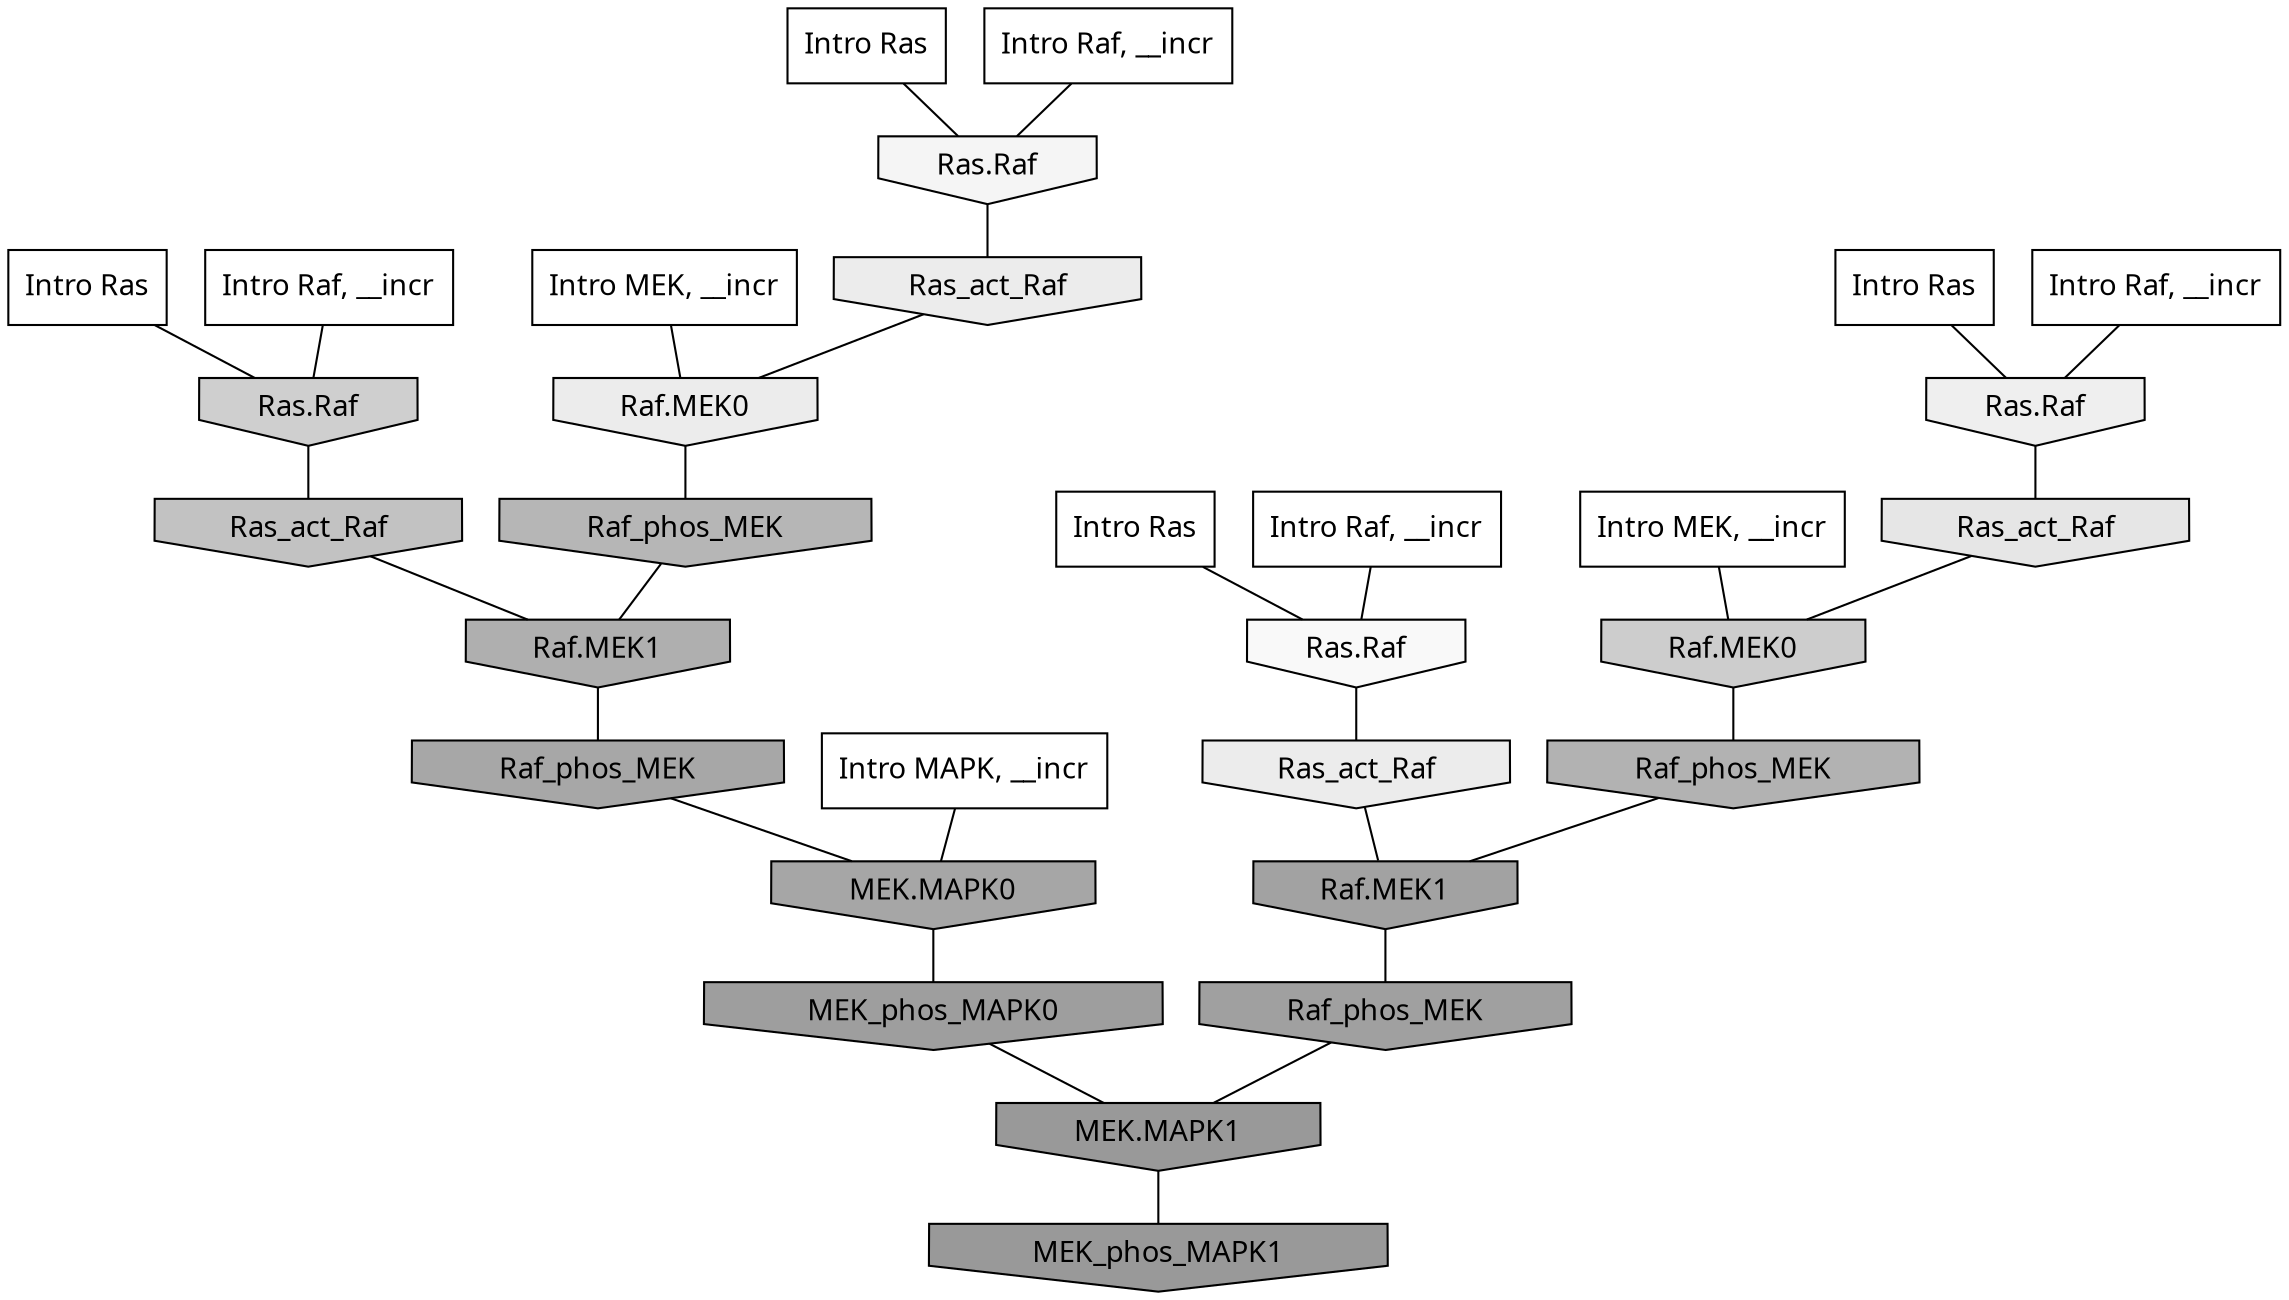digraph G{
  rankdir="TB";
  ranksep=0.30;
  node [fontname="CMU Serif"];
  edge [fontname="CMU Serif"];
  
  25 [label="Intro Ras", shape=rectangle, style=filled, fillcolor="0.000 0.000 1.000"]
  
  26 [label="Intro Ras", shape=rectangle, style=filled, fillcolor="0.000 0.000 1.000"]
  
  62 [label="Intro Ras", shape=rectangle, style=filled, fillcolor="0.000 0.000 1.000"]
  
  78 [label="Intro Ras", shape=rectangle, style=filled, fillcolor="0.000 0.000 1.000"]
  
  206 [label="Intro Raf, __incr", shape=rectangle, style=filled, fillcolor="0.000 0.000 1.000"]
  
  265 [label="Intro Raf, __incr", shape=rectangle, style=filled, fillcolor="0.000 0.000 1.000"]
  
  436 [label="Intro Raf, __incr", shape=rectangle, style=filled, fillcolor="0.000 0.000 1.000"]
  
  1052 [label="Intro Raf, __incr", shape=rectangle, style=filled, fillcolor="0.000 0.000 1.000"]
  
  1183 [label="Intro MEK, __incr", shape=rectangle, style=filled, fillcolor="0.000 0.000 1.000"]
  
  1386 [label="Intro MEK, __incr", shape=rectangle, style=filled, fillcolor="0.000 0.000 1.000"]
  
  2954 [label="Intro MAPK, __incr", shape=rectangle, style=filled, fillcolor="0.000 0.000 1.000"]
  
  3434 [label="Ras.Raf", shape=invhouse, style=filled, fillcolor="0.000 0.000 0.974"]
  
  3526 [label="Ras.Raf", shape=invhouse, style=filled, fillcolor="0.000 0.000 0.958"]
  
  3713 [label="Ras.Raf", shape=invhouse, style=filled, fillcolor="0.000 0.000 0.934"]
  
  3836 [label="Ras_act_Raf", shape=invhouse, style=filled, fillcolor="0.000 0.000 0.923"]
  
  3845 [label="Ras_act_Raf", shape=invhouse, style=filled, fillcolor="0.000 0.000 0.922"]
  
  3848 [label="Raf.MEK0", shape=invhouse, style=filled, fillcolor="0.000 0.000 0.922"]
  
  4102 [label="Ras_act_Raf", shape=invhouse, style=filled, fillcolor="0.000 0.000 0.902"]
  
  5292 [label="Ras.Raf", shape=invhouse, style=filled, fillcolor="0.000 0.000 0.811"]
  
  5436 [label="Raf.MEK0", shape=invhouse, style=filled, fillcolor="0.000 0.000 0.802"]
  
  6044 [label="Ras_act_Raf", shape=invhouse, style=filled, fillcolor="0.000 0.000 0.760"]
  
  6970 [label="Raf_phos_MEK", shape=invhouse, style=filled, fillcolor="0.000 0.000 0.714"]
  
  7440 [label="Raf_phos_MEK", shape=invhouse, style=filled, fillcolor="0.000 0.000 0.696"]
  
  7691 [label="Raf.MEK1", shape=invhouse, style=filled, fillcolor="0.000 0.000 0.687"]
  
  8570 [label="Raf_phos_MEK", shape=invhouse, style=filled, fillcolor="0.000 0.000 0.654"]
  
  8645 [label="MEK.MAPK0", shape=invhouse, style=filled, fillcolor="0.000 0.000 0.652"]
  
  9097 [label="Raf.MEK1", shape=invhouse, style=filled, fillcolor="0.000 0.000 0.635"]
  
  9395 [label="Raf_phos_MEK", shape=invhouse, style=filled, fillcolor="0.000 0.000 0.627"]
  
  9746 [label="MEK_phos_MAPK0", shape=invhouse, style=filled, fillcolor="0.000 0.000 0.618"]
  
  10447 [label="MEK.MAPK1", shape=invhouse, style=filled, fillcolor="0.000 0.000 0.600"]
  
  10463 [label="MEK_phos_MAPK1", shape=invhouse, style=filled, fillcolor="0.000 0.000 0.600"]
  
  
  10447 -> 10463 [dir=none, color="0.000 0.000 0.000"] 
  9746 -> 10447 [dir=none, color="0.000 0.000 0.000"] 
  9395 -> 10447 [dir=none, color="0.000 0.000 0.000"] 
  9097 -> 9395 [dir=none, color="0.000 0.000 0.000"] 
  8645 -> 9746 [dir=none, color="0.000 0.000 0.000"] 
  8570 -> 8645 [dir=none, color="0.000 0.000 0.000"] 
  7691 -> 8570 [dir=none, color="0.000 0.000 0.000"] 
  7440 -> 9097 [dir=none, color="0.000 0.000 0.000"] 
  6970 -> 7691 [dir=none, color="0.000 0.000 0.000"] 
  6044 -> 7691 [dir=none, color="0.000 0.000 0.000"] 
  5436 -> 7440 [dir=none, color="0.000 0.000 0.000"] 
  5292 -> 6044 [dir=none, color="0.000 0.000 0.000"] 
  4102 -> 5436 [dir=none, color="0.000 0.000 0.000"] 
  3848 -> 6970 [dir=none, color="0.000 0.000 0.000"] 
  3845 -> 3848 [dir=none, color="0.000 0.000 0.000"] 
  3836 -> 9097 [dir=none, color="0.000 0.000 0.000"] 
  3713 -> 4102 [dir=none, color="0.000 0.000 0.000"] 
  3526 -> 3845 [dir=none, color="0.000 0.000 0.000"] 
  3434 -> 3836 [dir=none, color="0.000 0.000 0.000"] 
  2954 -> 8645 [dir=none, color="0.000 0.000 0.000"] 
  1386 -> 5436 [dir=none, color="0.000 0.000 0.000"] 
  1183 -> 3848 [dir=none, color="0.000 0.000 0.000"] 
  1052 -> 3713 [dir=none, color="0.000 0.000 0.000"] 
  436 -> 3526 [dir=none, color="0.000 0.000 0.000"] 
  265 -> 5292 [dir=none, color="0.000 0.000 0.000"] 
  206 -> 3434 [dir=none, color="0.000 0.000 0.000"] 
  78 -> 3713 [dir=none, color="0.000 0.000 0.000"] 
  62 -> 3526 [dir=none, color="0.000 0.000 0.000"] 
  26 -> 3434 [dir=none, color="0.000 0.000 0.000"] 
  25 -> 5292 [dir=none, color="0.000 0.000 0.000"] 
  
  }

